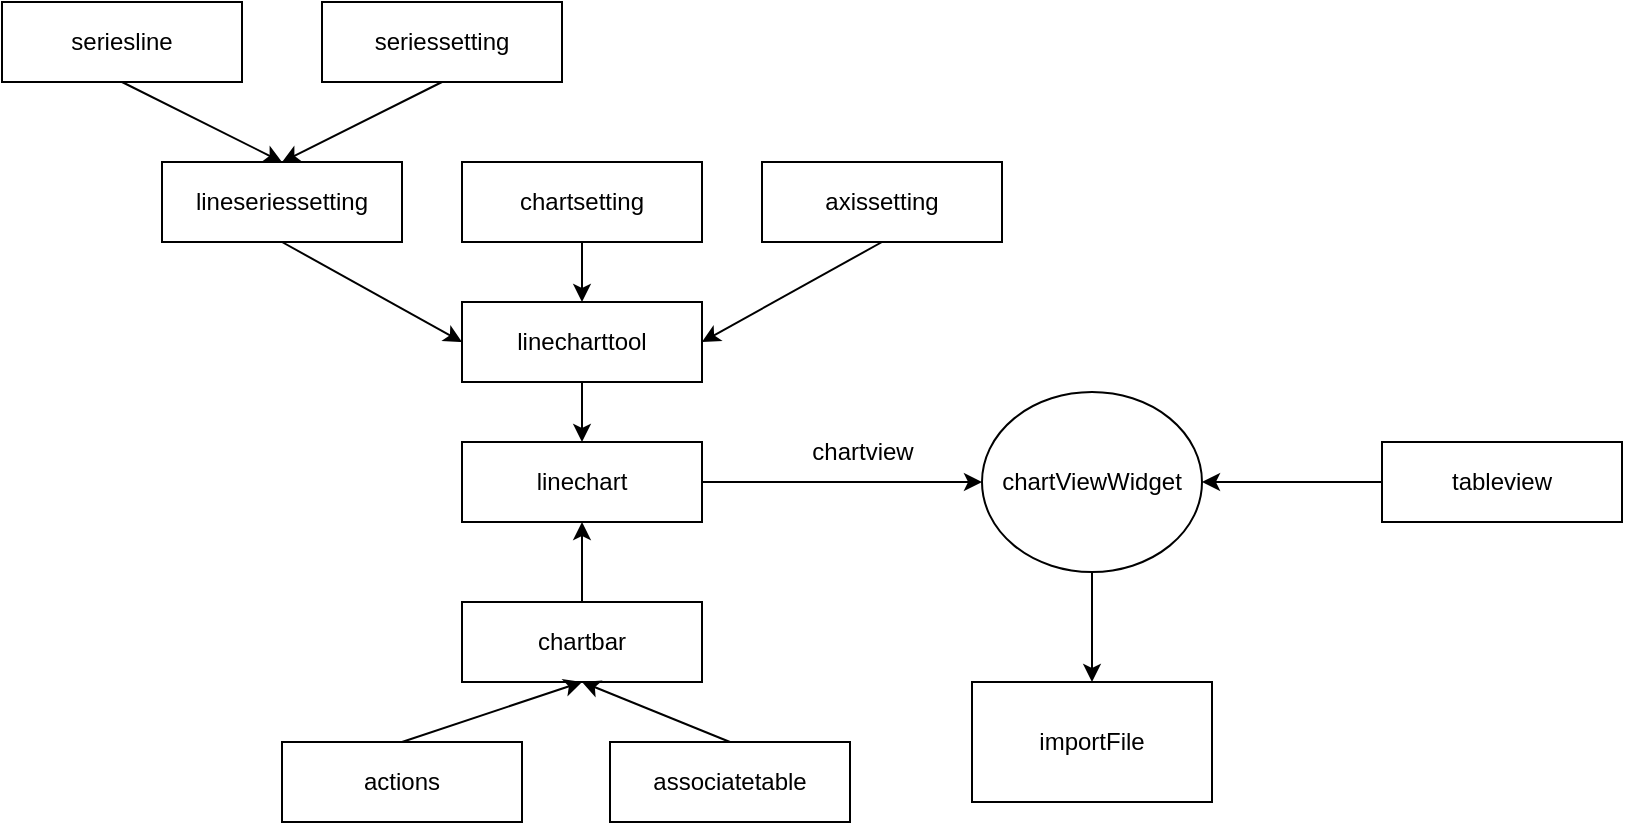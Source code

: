 <mxfile>
    <diagram id="-vgKKdyY2wyiJ_e43Tnr" name="第 1 页">
        <mxGraphModel dx="874" dy="435" grid="1" gridSize="10" guides="1" tooltips="1" connect="1" arrows="1" fold="1" page="1" pageScale="1" pageWidth="827" pageHeight="1169" math="0" shadow="0">
            <root>
                <mxCell id="0"/>
                <mxCell id="1" parent="0"/>
                <mxCell id="6" style="edgeStyle=none;html=1;exitX=0.5;exitY=1;exitDx=0;exitDy=0;entryX=0.5;entryY=0;entryDx=0;entryDy=0;" parent="1" source="2" target="4" edge="1">
                    <mxGeometry relative="1" as="geometry"/>
                </mxCell>
                <mxCell id="2" value="seriesline" style="whiteSpace=wrap;html=1;" parent="1" vertex="1">
                    <mxGeometry x="110" y="50" width="120" height="40" as="geometry"/>
                </mxCell>
                <mxCell id="7" style="edgeStyle=none;html=1;exitX=0.5;exitY=1;exitDx=0;exitDy=0;" parent="1" source="3" edge="1">
                    <mxGeometry relative="1" as="geometry">
                        <mxPoint x="250" y="130" as="targetPoint"/>
                    </mxGeometry>
                </mxCell>
                <mxCell id="3" value="seriessetting" style="whiteSpace=wrap;html=1;" parent="1" vertex="1">
                    <mxGeometry x="270" y="50" width="120" height="40" as="geometry"/>
                </mxCell>
                <mxCell id="12" style="edgeStyle=none;html=1;exitX=0.5;exitY=1;exitDx=0;exitDy=0;entryX=0;entryY=0.5;entryDx=0;entryDy=0;" parent="1" source="4" target="8" edge="1">
                    <mxGeometry relative="1" as="geometry"/>
                </mxCell>
                <mxCell id="4" value="lineseriessetting" style="whiteSpace=wrap;html=1;" parent="1" vertex="1">
                    <mxGeometry x="190" y="130" width="120" height="40" as="geometry"/>
                </mxCell>
                <mxCell id="16" style="edgeStyle=none;html=1;exitX=0.5;exitY=1;exitDx=0;exitDy=0;entryX=0.5;entryY=0;entryDx=0;entryDy=0;" parent="1" source="8" target="15" edge="1">
                    <mxGeometry relative="1" as="geometry"/>
                </mxCell>
                <mxCell id="8" value="linecharttool" style="whiteSpace=wrap;html=1;" parent="1" vertex="1">
                    <mxGeometry x="340" y="200" width="120" height="40" as="geometry"/>
                </mxCell>
                <mxCell id="13" style="edgeStyle=none;html=1;exitX=0.5;exitY=1;exitDx=0;exitDy=0;entryX=0.5;entryY=0;entryDx=0;entryDy=0;" parent="1" source="10" target="8" edge="1">
                    <mxGeometry relative="1" as="geometry"/>
                </mxCell>
                <mxCell id="10" value="chartsetting" style="whiteSpace=wrap;html=1;" parent="1" vertex="1">
                    <mxGeometry x="340" y="130" width="120" height="40" as="geometry"/>
                </mxCell>
                <mxCell id="14" style="edgeStyle=none;html=1;exitX=0.5;exitY=1;exitDx=0;exitDy=0;entryX=1;entryY=0.5;entryDx=0;entryDy=0;" parent="1" source="11" target="8" edge="1">
                    <mxGeometry relative="1" as="geometry"/>
                </mxCell>
                <mxCell id="11" value="axissetting" style="whiteSpace=wrap;html=1;" parent="1" vertex="1">
                    <mxGeometry x="490" y="130" width="120" height="40" as="geometry"/>
                </mxCell>
                <mxCell id="24" style="edgeStyle=none;html=1;exitX=1;exitY=0.5;exitDx=0;exitDy=0;entryX=0;entryY=0.5;entryDx=0;entryDy=0;" parent="1" source="15" target="23" edge="1">
                    <mxGeometry relative="1" as="geometry"/>
                </mxCell>
                <mxCell id="15" value="linechart" style="whiteSpace=wrap;html=1;" parent="1" vertex="1">
                    <mxGeometry x="340" y="270" width="120" height="40" as="geometry"/>
                </mxCell>
                <mxCell id="18" style="edgeStyle=none;html=1;exitX=0.5;exitY=0;exitDx=0;exitDy=0;entryX=0.5;entryY=1;entryDx=0;entryDy=0;" parent="1" source="17" target="15" edge="1">
                    <mxGeometry relative="1" as="geometry"/>
                </mxCell>
                <mxCell id="17" value="chartbar" style="whiteSpace=wrap;html=1;" parent="1" vertex="1">
                    <mxGeometry x="340" y="350" width="120" height="40" as="geometry"/>
                </mxCell>
                <mxCell id="21" style="edgeStyle=none;html=1;exitX=0.5;exitY=0;exitDx=0;exitDy=0;entryX=0.5;entryY=1;entryDx=0;entryDy=0;" parent="1" source="19" target="17" edge="1">
                    <mxGeometry relative="1" as="geometry"/>
                </mxCell>
                <mxCell id="19" value="actions" style="whiteSpace=wrap;html=1;" parent="1" vertex="1">
                    <mxGeometry x="250" y="420" width="120" height="40" as="geometry"/>
                </mxCell>
                <mxCell id="22" style="edgeStyle=none;html=1;exitX=0.5;exitY=0;exitDx=0;exitDy=0;" parent="1" source="20" edge="1">
                    <mxGeometry relative="1" as="geometry">
                        <mxPoint x="400" y="390" as="targetPoint"/>
                    </mxGeometry>
                </mxCell>
                <mxCell id="20" value="associatetable" style="whiteSpace=wrap;html=1;" parent="1" vertex="1">
                    <mxGeometry x="414" y="420" width="120" height="40" as="geometry"/>
                </mxCell>
                <mxCell id="30" value="" style="edgeStyle=none;html=1;" parent="1" source="23" target="29" edge="1">
                    <mxGeometry relative="1" as="geometry"/>
                </mxCell>
                <mxCell id="23" value="chartViewWidget" style="ellipse;whiteSpace=wrap;html=1;" parent="1" vertex="1">
                    <mxGeometry x="600" y="245" width="110" height="90" as="geometry"/>
                </mxCell>
                <mxCell id="26" style="edgeStyle=none;html=1;exitX=0;exitY=0.5;exitDx=0;exitDy=0;entryX=1;entryY=0.5;entryDx=0;entryDy=0;" parent="1" source="25" target="23" edge="1">
                    <mxGeometry relative="1" as="geometry"/>
                </mxCell>
                <mxCell id="25" value="tableview" style="whiteSpace=wrap;html=1;" parent="1" vertex="1">
                    <mxGeometry x="800" y="270" width="120" height="40" as="geometry"/>
                </mxCell>
                <mxCell id="27" value="chartview" style="text;html=1;align=center;verticalAlign=middle;resizable=0;points=[];autosize=1;strokeColor=none;fillColor=none;" parent="1" vertex="1">
                    <mxGeometry x="505" y="260" width="70" height="30" as="geometry"/>
                </mxCell>
                <mxCell id="29" value="importFile" style="whiteSpace=wrap;html=1;" parent="1" vertex="1">
                    <mxGeometry x="595" y="390" width="120" height="60" as="geometry"/>
                </mxCell>
            </root>
        </mxGraphModel>
    </diagram>
</mxfile>